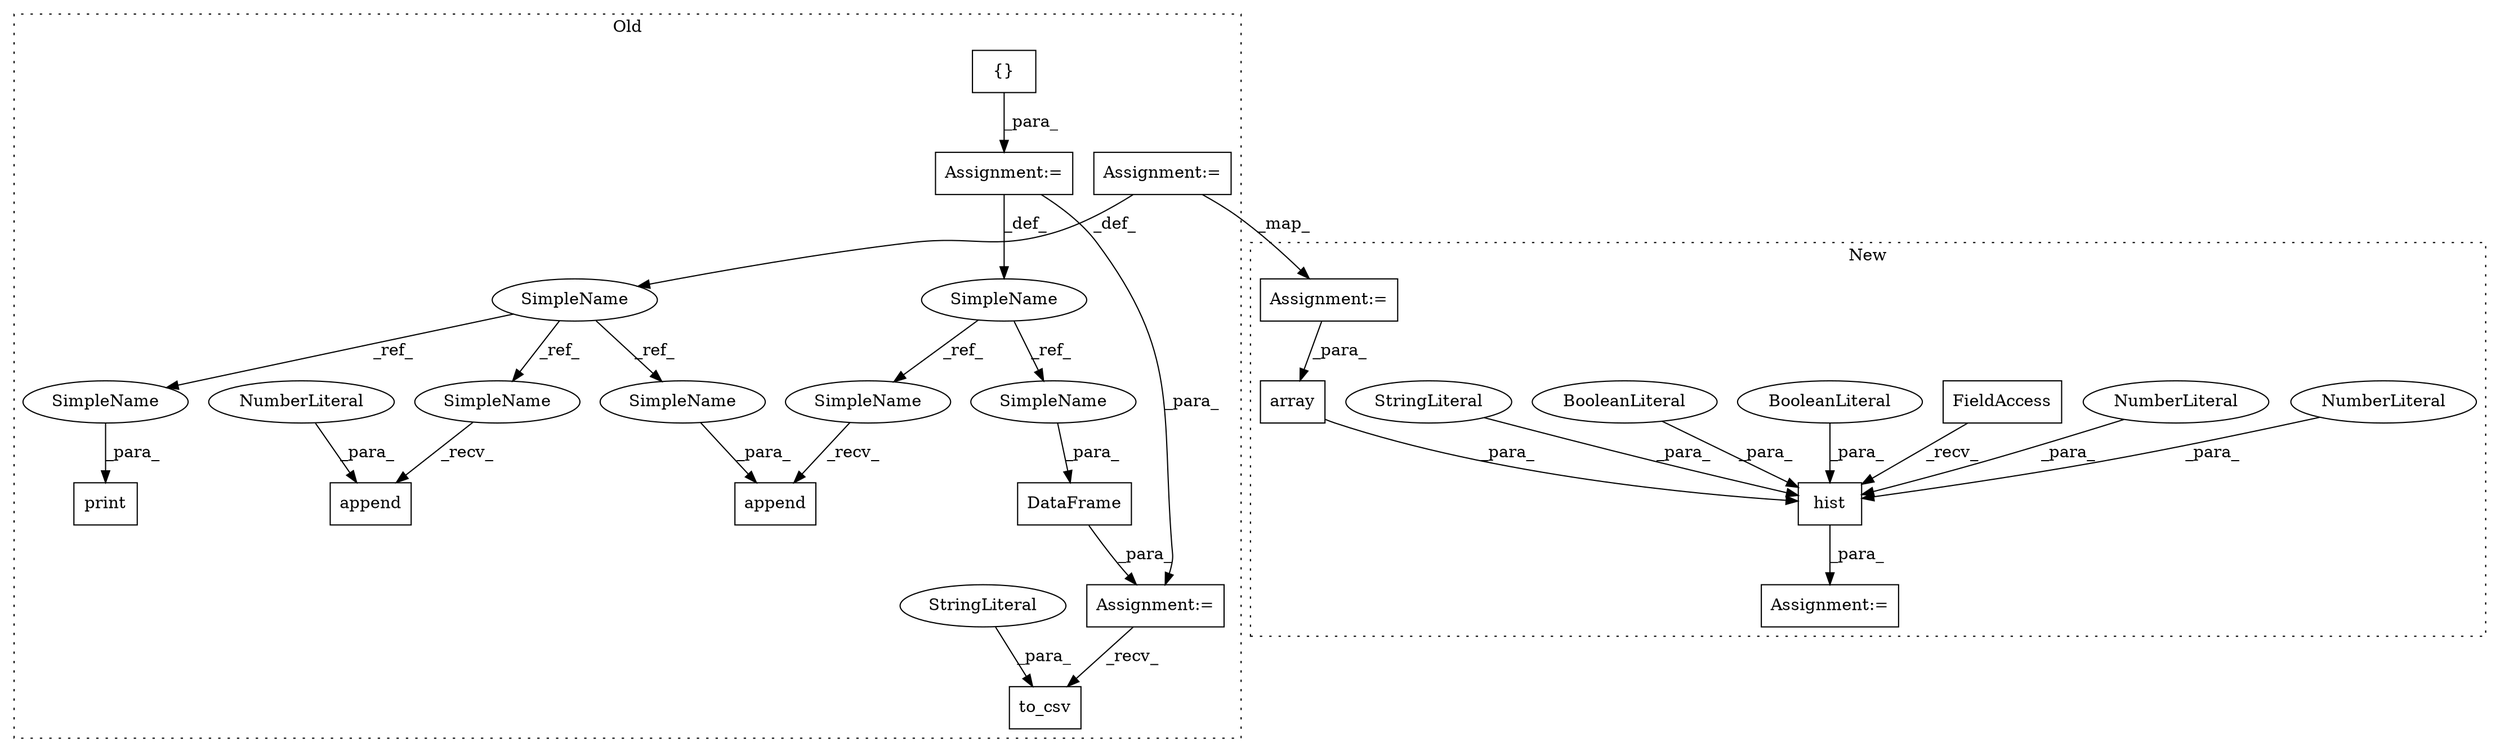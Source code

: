 digraph G {
subgraph cluster0 {
1 [label="append" a="32" s="1240,1250" l="7,1" shape="box"];
4 [label="NumberLiteral" a="34" s="1247" l="3" shape="ellipse"];
6 [label="SimpleName" a="42" s="1059" l="12" shape="ellipse"];
7 [label="print" a="32" s="1591,1609" l="6,1" shape="box"];
14 [label="append" a="32" s="1630,1649" l="7,1" shape="box"];
15 [label="{}" a="4" s="898" l="2" shape="box"];
16 [label="SimpleName" a="42" s="875" l="11" shape="ellipse"];
17 [label="DataFrame" a="32" s="1717,1738" l="10,1" shape="box"];
18 [label="to_csv" a="32" s="1748,1768" l="7,1" shape="box"];
19 [label="Assignment:=" a="7" s="1709" l="1" shape="box"];
20 [label="Assignment:=" a="7" s="886" l="1" shape="box"];
21 [label="StringLiteral" a="45" s="1755" l="13" shape="ellipse"];
23 [label="Assignment:=" a="7" s="1071" l="1" shape="box"];
24 [label="SimpleName" a="42" s="1227" l="12" shape="ellipse"];
25 [label="SimpleName" a="42" s="1597" l="12" shape="ellipse"];
26 [label="SimpleName" a="42" s="1637" l="12" shape="ellipse"];
27 [label="SimpleName" a="42" s="1618" l="11" shape="ellipse"];
28 [label="SimpleName" a="42" s="1727" l="11" shape="ellipse"];
label = "Old";
style="dotted";
}
subgraph cluster1 {
2 [label="hist" a="32" s="1700,1755" l="5,1" shape="box"];
3 [label="NumberLiteral" a="34" s="1751" l="4" shape="ellipse"];
5 [label="NumberLiteral" a="34" s="1730" l="2" shape="ellipse"];
8 [label="array" a="32" s="1711,1728" l="6,1" shape="box"];
9 [label="FieldAccess" a="22" s="1682" l="17" shape="box"];
10 [label="BooleanLiteral" a="9" s="1733" l="4" shape="ellipse"];
11 [label="BooleanLiteral" a="9" s="1738" l="4" shape="ellipse"];
12 [label="Assignment:=" a="7" s="1680" l="2" shape="box"];
13 [label="StringLiteral" a="45" s="1743" l="7" shape="ellipse"];
22 [label="Assignment:=" a="7" s="1030" l="1" shape="box"];
label = "New";
style="dotted";
}
2 -> 12 [label="_para_"];
3 -> 2 [label="_para_"];
4 -> 1 [label="_para_"];
5 -> 2 [label="_para_"];
6 -> 25 [label="_ref_"];
6 -> 26 [label="_ref_"];
6 -> 24 [label="_ref_"];
8 -> 2 [label="_para_"];
9 -> 2 [label="_recv_"];
10 -> 2 [label="_para_"];
11 -> 2 [label="_para_"];
13 -> 2 [label="_para_"];
15 -> 20 [label="_para_"];
16 -> 28 [label="_ref_"];
16 -> 27 [label="_ref_"];
17 -> 19 [label="_para_"];
19 -> 18 [label="_recv_"];
20 -> 19 [label="_para_"];
20 -> 16 [label="_def_"];
21 -> 18 [label="_para_"];
22 -> 8 [label="_para_"];
23 -> 22 [label="_map_"];
23 -> 6 [label="_def_"];
24 -> 1 [label="_recv_"];
25 -> 7 [label="_para_"];
26 -> 14 [label="_para_"];
27 -> 14 [label="_recv_"];
28 -> 17 [label="_para_"];
}